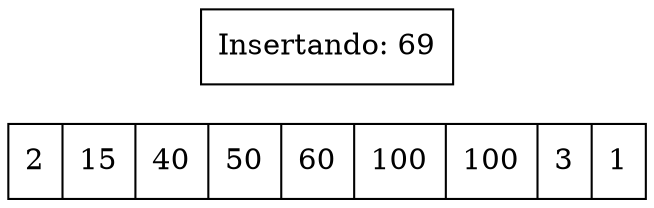 digraph G{ node [shape = record ];
 rankdir=LR;X[label="{ 2|15|40|50|60|100|100|3|1}" pos = "10,1!" ]puntDer[label="Insertando: 69" pos = "9,2!"] 
}
